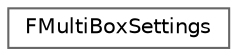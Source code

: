 digraph "Graphical Class Hierarchy"
{
 // INTERACTIVE_SVG=YES
 // LATEX_PDF_SIZE
  bgcolor="transparent";
  edge [fontname=Helvetica,fontsize=10,labelfontname=Helvetica,labelfontsize=10];
  node [fontname=Helvetica,fontsize=10,shape=box,height=0.2,width=0.4];
  rankdir="LR";
  Node0 [id="Node000000",label="FMultiBoxSettings",height=0.2,width=0.4,color="grey40", fillcolor="white", style="filled",URL="$d2/d4e/classFMultiBoxSettings.html",tooltip="Types of MultiBoxes."];
}
